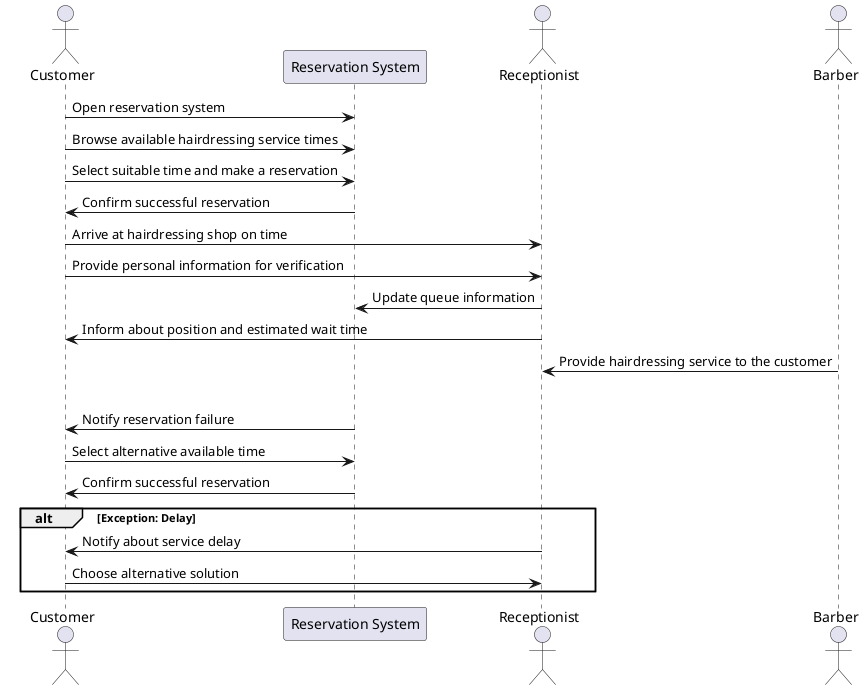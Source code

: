 @startuml

actor Customer
participant "Reservation System" as System
actor Receptionist
actor Barber

Customer -> System: Open reservation system
Customer -> System: Browse available hairdressing service times
Customer -> System: Select suitable time and make a reservation
System -> Customer: Confirm successful reservation
Customer -> Receptionist: Arrive at hairdressing shop on time
Customer -> Receptionist: Provide personal information for verification
Receptionist -> System: Update queue information
Receptionist -> Customer: Inform about position and estimated wait time
Barber -> Receptionist: Provide hairdressing service to the customer

alt Exception: Reservation failed
System -> Customer: Notify reservation failure
Customer -> System: Select alternative available time
System -> Customer: Confirm successful reservation

alt Exception: Delay
Receptionist -> Customer: Notify about service delay
Customer -> Receptionist: Choose alternative solution

end
@enduml
